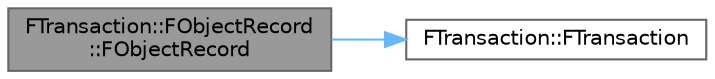 digraph "FTransaction::FObjectRecord::FObjectRecord"
{
 // INTERACTIVE_SVG=YES
 // LATEX_PDF_SIZE
  bgcolor="transparent";
  edge [fontname=Helvetica,fontsize=10,labelfontname=Helvetica,labelfontsize=10];
  node [fontname=Helvetica,fontsize=10,shape=box,height=0.2,width=0.4];
  rankdir="LR";
  Node1 [id="Node000001",label="FTransaction::FObjectRecord\l::FObjectRecord",height=0.2,width=0.4,color="gray40", fillcolor="grey60", style="filled", fontcolor="black",tooltip=" "];
  Node1 -> Node2 [id="edge1_Node000001_Node000002",color="steelblue1",style="solid",tooltip=" "];
  Node2 [id="Node000002",label="FTransaction::FTransaction",height=0.2,width=0.4,color="grey40", fillcolor="white", style="filled",URL="$d1/dd5/classFTransaction.html#ac7758838ac617274a0a71450abda5d53",tooltip=" "];
}
